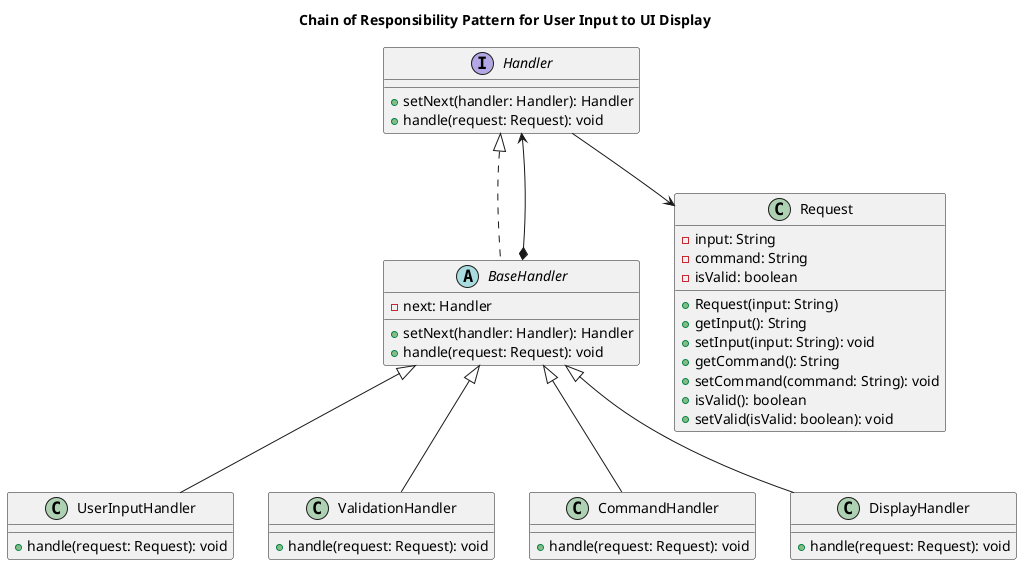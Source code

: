 @startuml
title Chain of Responsibility Pattern for User Input to UI Display

interface Handler {
    + setNext(handler: Handler): Handler
    + handle(request: Request): void
}

abstract class BaseHandler implements Handler {
    - next: Handler
    + setNext(handler: Handler): Handler
    + handle(request: Request): void
}

class UserInputHandler extends BaseHandler {
    + handle(request: Request): void
}

class ValidationHandler extends BaseHandler {
    + handle(request: Request): void
}

class CommandHandler extends BaseHandler {
    + handle(request: Request): void
}

class DisplayHandler extends BaseHandler {
    + handle(request: Request): void
}

class Request {
    - input: String
    - command: String
    - isValid: boolean
    + Request(input: String)
    + getInput(): String
    + setInput(input: String): void
    + getCommand(): String
    + setCommand(command: String): void
    + isValid(): boolean
    + setValid(isValid: boolean): void
}


Handler --> Request
BaseHandler *--> Handler

@enduml
